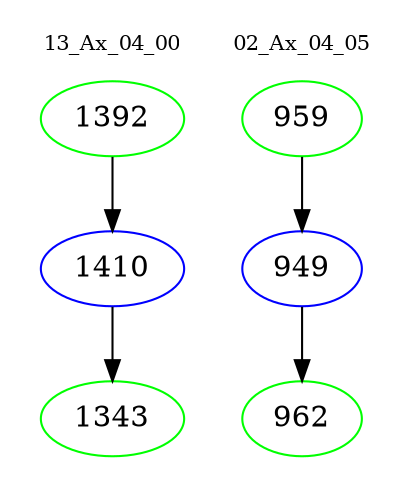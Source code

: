 digraph{
subgraph cluster_0 {
color = white
label = "13_Ax_04_00";
fontsize=10;
T0_1392 [label="1392", color="green"]
T0_1392 -> T0_1410 [color="black"]
T0_1410 [label="1410", color="blue"]
T0_1410 -> T0_1343 [color="black"]
T0_1343 [label="1343", color="green"]
}
subgraph cluster_1 {
color = white
label = "02_Ax_04_05";
fontsize=10;
T1_959 [label="959", color="green"]
T1_959 -> T1_949 [color="black"]
T1_949 [label="949", color="blue"]
T1_949 -> T1_962 [color="black"]
T1_962 [label="962", color="green"]
}
}
